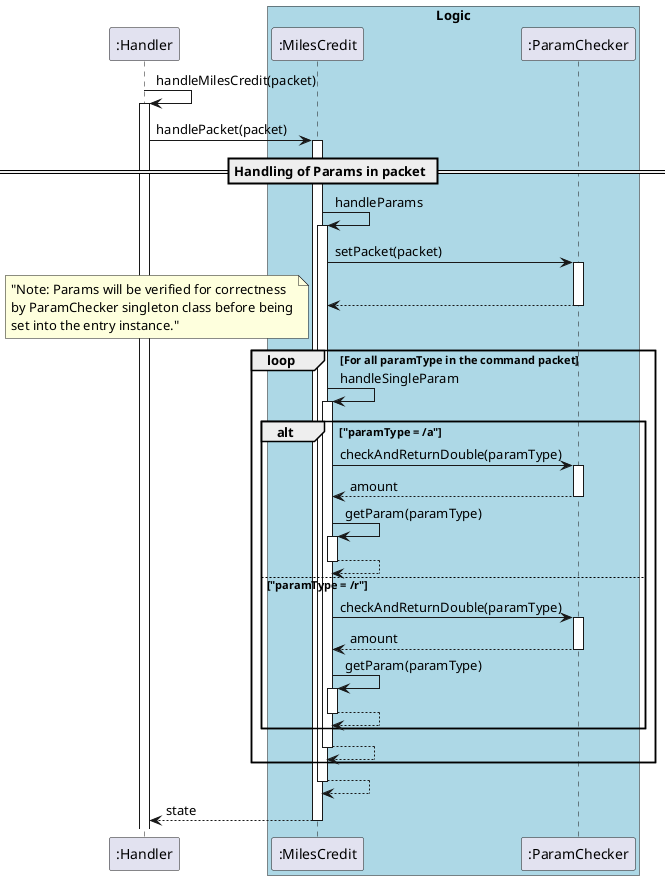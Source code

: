 @startuml
autoactivate on

":Handler" ->":Handler": handleMilesCredit(packet)

   ":Handler"-> ":MilesCredit" : handlePacket(packet)

        == Handling of Params in packet ==
        ":MilesCredit" -> ":MilesCredit" : handleParams
            ":MilesCredit" -> ":ParamChecker" : setPacket(packet)
            return
            loop For all paramType in the command packet
                note left: "Note: Params will be verified for correctness\nby ParamChecker singleton class before being\nset into the entry instance."
                ":MilesCredit" -> ":MilesCredit" : handleSingleParam
                    alt "paramType = /a"
                        ":MilesCredit" ->":ParamChecker": checkAndReturnDouble(paramType)
                        return amount
                        ":MilesCredit" -> ":MilesCredit" : getParam(paramType)
                        return
                    else "paramType = /r"
                        ":MilesCredit" ->":ParamChecker": checkAndReturnDouble(paramType)
                        return amount
                        ":MilesCredit" -> ":MilesCredit" : getParam(paramType)
                        return
                    end
                return
            end
        return

return state


box "Logic" #LightBlue
participant ":MilesCredit"
participant ":ParamChecker"
endBox
@enduml